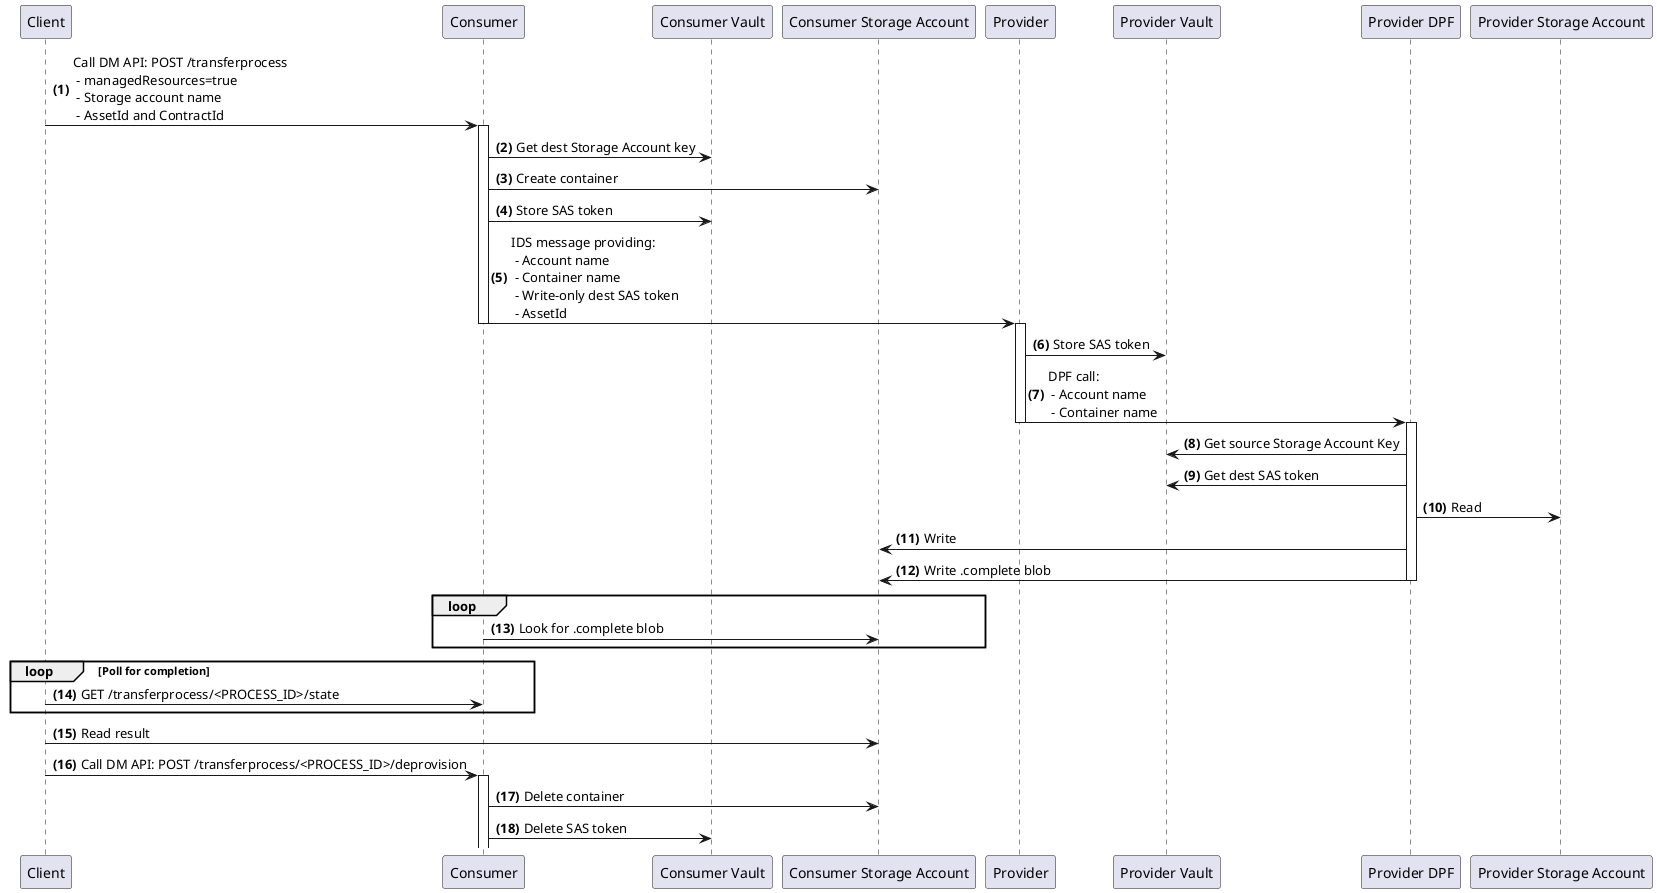 '
'  Copyright (c) 2022 Microsoft Corporation
'
'  This program and the accompanying materials are made available under the
'  terms of the Apache License, Version 2.0 which is available at
'  https://www.apache.org/licenses/LICENSE-2.0
'
'  SPDX-License-Identifier: Apache-2.0
'
'  Contributors:
'       Microsoft Corporation - Initial document
'
'

@startuml
autonumber "<b>(0)"
Client -> Consumer: Call DM API: POST /transferprocess \n - managedResources=true\n - Storage account name \n - AssetId and ContractId
deactivate Client
activate Consumer
Consumer -> "Consumer Vault": Get dest Storage Account key
Consumer -> "Consumer Storage Account": Create container
Consumer -> "Consumer Vault": Store SAS token
Consumer -> Provider: IDS message providing: \n - Account name \n - Container name \n - Write-only dest SAS token \n - AssetId
deactivate Consumer
activate Provider
Provider -> "Provider Vault": Store SAS token
Provider -> "Provider DPF": DPF call: \n - Account name \n - Container name
deactivate Provider
activate "Provider DPF"
"Provider DPF" -> "Provider Vault": Get source Storage Account Key
"Provider DPF" -> "Provider Vault": Get dest SAS token
"Provider DPF" -> "Provider Storage Account": Read
"Provider DPF" -> "Consumer Storage Account": Write
"Provider DPF" -> "Consumer Storage Account": Write .complete blob
deactivate "Provider DPF"
loop
    Consumer -> "Consumer Storage Account": Look for .complete blob
end
loop  Poll for completion
    Client -> Consumer: GET /transferprocess/<PROCESS_ID>/state
end
activate Client
Client -> "Consumer Storage Account": Read result
Client -> "Consumer": Call DM API: POST /transferprocess/<PROCESS_ID>/deprovision
deactivate Client
activate Consumer
Consumer -> "Consumer Storage Account": Delete container
Consumer -> "Consumer Vault": Delete SAS token
deactivate Client
@enduml